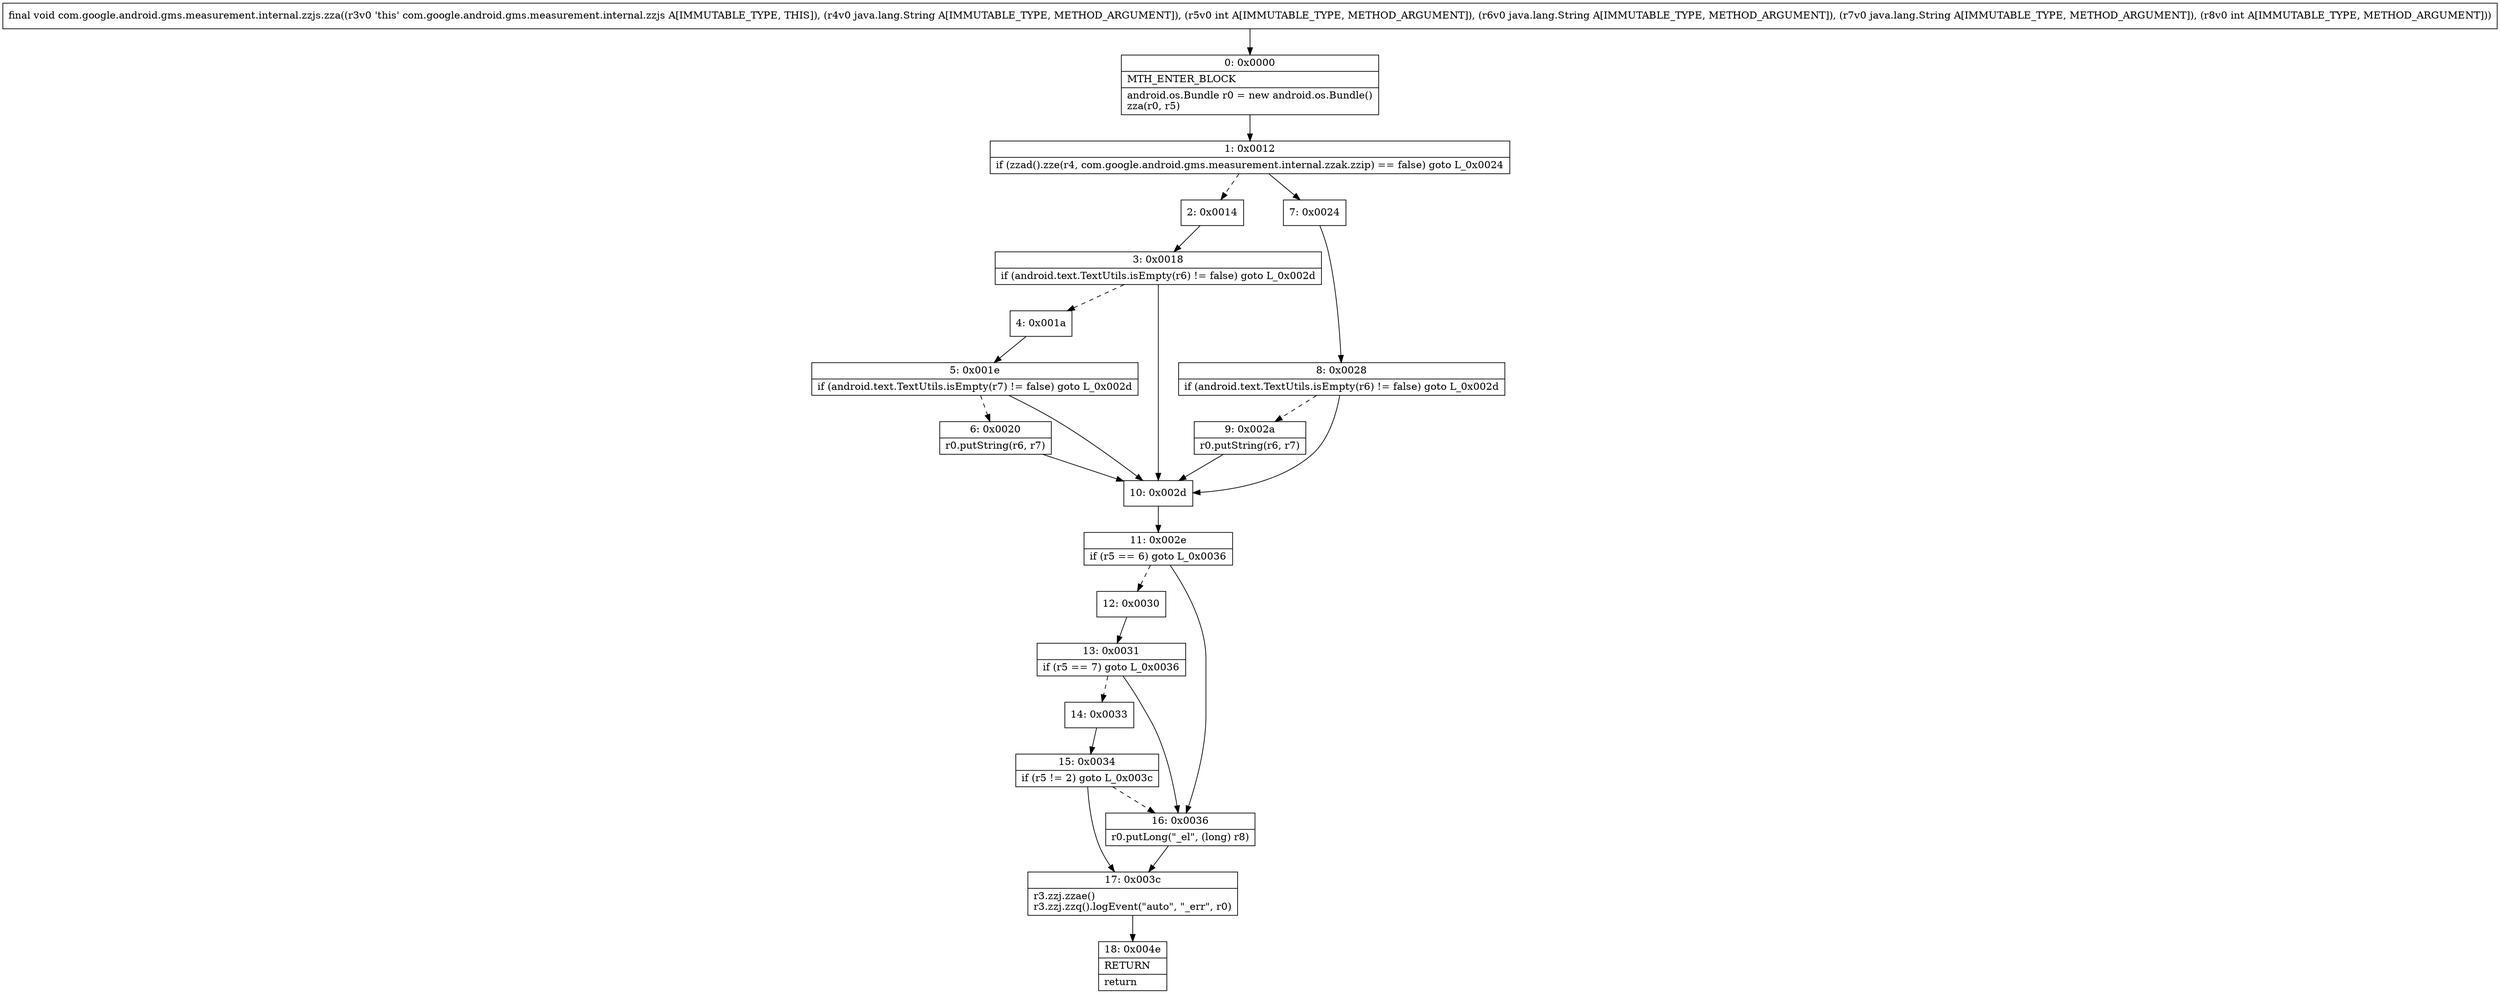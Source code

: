 digraph "CFG forcom.google.android.gms.measurement.internal.zzjs.zza(Ljava\/lang\/String;ILjava\/lang\/String;Ljava\/lang\/String;I)V" {
Node_0 [shape=record,label="{0\:\ 0x0000|MTH_ENTER_BLOCK\l|android.os.Bundle r0 = new android.os.Bundle()\lzza(r0, r5)\l}"];
Node_1 [shape=record,label="{1\:\ 0x0012|if (zzad().zze(r4, com.google.android.gms.measurement.internal.zzak.zzip) == false) goto L_0x0024\l}"];
Node_2 [shape=record,label="{2\:\ 0x0014}"];
Node_3 [shape=record,label="{3\:\ 0x0018|if (android.text.TextUtils.isEmpty(r6) != false) goto L_0x002d\l}"];
Node_4 [shape=record,label="{4\:\ 0x001a}"];
Node_5 [shape=record,label="{5\:\ 0x001e|if (android.text.TextUtils.isEmpty(r7) != false) goto L_0x002d\l}"];
Node_6 [shape=record,label="{6\:\ 0x0020|r0.putString(r6, r7)\l}"];
Node_7 [shape=record,label="{7\:\ 0x0024}"];
Node_8 [shape=record,label="{8\:\ 0x0028|if (android.text.TextUtils.isEmpty(r6) != false) goto L_0x002d\l}"];
Node_9 [shape=record,label="{9\:\ 0x002a|r0.putString(r6, r7)\l}"];
Node_10 [shape=record,label="{10\:\ 0x002d}"];
Node_11 [shape=record,label="{11\:\ 0x002e|if (r5 == 6) goto L_0x0036\l}"];
Node_12 [shape=record,label="{12\:\ 0x0030}"];
Node_13 [shape=record,label="{13\:\ 0x0031|if (r5 == 7) goto L_0x0036\l}"];
Node_14 [shape=record,label="{14\:\ 0x0033}"];
Node_15 [shape=record,label="{15\:\ 0x0034|if (r5 != 2) goto L_0x003c\l}"];
Node_16 [shape=record,label="{16\:\ 0x0036|r0.putLong(\"_el\", (long) r8)\l}"];
Node_17 [shape=record,label="{17\:\ 0x003c|r3.zzj.zzae()\lr3.zzj.zzq().logEvent(\"auto\", \"_err\", r0)\l}"];
Node_18 [shape=record,label="{18\:\ 0x004e|RETURN\l|return\l}"];
MethodNode[shape=record,label="{final void com.google.android.gms.measurement.internal.zzjs.zza((r3v0 'this' com.google.android.gms.measurement.internal.zzjs A[IMMUTABLE_TYPE, THIS]), (r4v0 java.lang.String A[IMMUTABLE_TYPE, METHOD_ARGUMENT]), (r5v0 int A[IMMUTABLE_TYPE, METHOD_ARGUMENT]), (r6v0 java.lang.String A[IMMUTABLE_TYPE, METHOD_ARGUMENT]), (r7v0 java.lang.String A[IMMUTABLE_TYPE, METHOD_ARGUMENT]), (r8v0 int A[IMMUTABLE_TYPE, METHOD_ARGUMENT])) }"];
MethodNode -> Node_0;
Node_0 -> Node_1;
Node_1 -> Node_2[style=dashed];
Node_1 -> Node_7;
Node_2 -> Node_3;
Node_3 -> Node_4[style=dashed];
Node_3 -> Node_10;
Node_4 -> Node_5;
Node_5 -> Node_6[style=dashed];
Node_5 -> Node_10;
Node_6 -> Node_10;
Node_7 -> Node_8;
Node_8 -> Node_9[style=dashed];
Node_8 -> Node_10;
Node_9 -> Node_10;
Node_10 -> Node_11;
Node_11 -> Node_12[style=dashed];
Node_11 -> Node_16;
Node_12 -> Node_13;
Node_13 -> Node_14[style=dashed];
Node_13 -> Node_16;
Node_14 -> Node_15;
Node_15 -> Node_16[style=dashed];
Node_15 -> Node_17;
Node_16 -> Node_17;
Node_17 -> Node_18;
}

